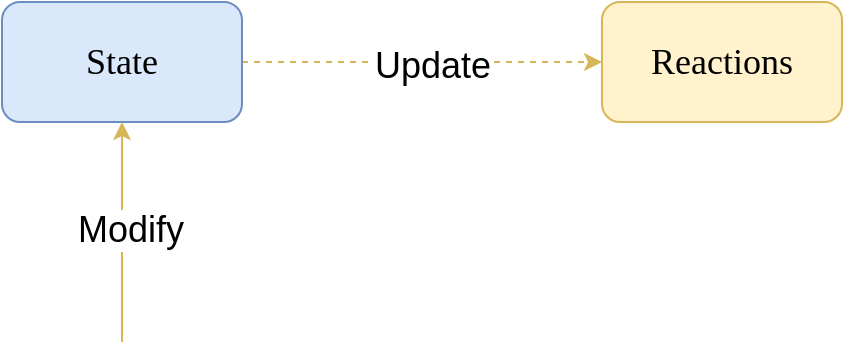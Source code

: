 <mxfile version="12.1.9" type="github" pages="3">
  <diagram id="aMfh76vUlQ8AYSwZjabr" name="sample">
    <mxGraphModel dx="1356" dy="757" grid="1" gridSize="10" guides="1" tooltips="1" connect="1" arrows="1" fold="1" page="1" pageScale="1" pageWidth="827" pageHeight="1169" math="0" shadow="0">
      <root>
        <mxCell id="0"/>
        <mxCell id="1" parent="0"/>
        <mxCell id="2MqLXOBYYgQCPvopz6Hl-5" style="edgeStyle=orthogonalEdgeStyle;rounded=0;orthogonalLoop=1;jettySize=auto;html=1;exitX=1;exitY=0.5;exitDx=0;exitDy=0;fontFamily=Lucida Console;fontSize=18;dashed=1;fillColor=#fff2cc;strokeColor=#d6b656;" parent="1" source="2MqLXOBYYgQCPvopz6Hl-2" target="2MqLXOBYYgQCPvopz6Hl-3" edge="1">
          <mxGeometry relative="1" as="geometry"/>
        </mxCell>
        <mxCell id="DBXxpNOoT8oSwIAlbKH6-3" value="Update" style="text;html=1;resizable=0;points=[];align=center;verticalAlign=middle;labelBackgroundColor=#ffffff;fontSize=18;fontFamily=Helvetica;" parent="2MqLXOBYYgQCPvopz6Hl-5" vertex="1" connectable="0">
          <mxGeometry x="0.056" y="-2" relative="1" as="geometry">
            <mxPoint as="offset"/>
          </mxGeometry>
        </mxCell>
        <mxCell id="2MqLXOBYYgQCPvopz6Hl-2" value="State" style="rounded=1;whiteSpace=wrap;html=1;fontFamily=Lucida Console;fontSize=18;fillColor=#dae8fc;strokeColor=#6c8ebf;" parent="1" vertex="1">
          <mxGeometry x="230" y="220" width="120" height="60" as="geometry"/>
        </mxCell>
        <mxCell id="2MqLXOBYYgQCPvopz6Hl-3" value="Reactions" style="rounded=1;whiteSpace=wrap;html=1;fontFamily=Lucida Console;fontSize=18;fillColor=#fff2cc;strokeColor=#d6b656;" parent="1" vertex="1">
          <mxGeometry x="530" y="220" width="120" height="60" as="geometry"/>
        </mxCell>
        <mxCell id="IRlKnjgerXl5eRk6muX8-1" value="" style="endArrow=classic;html=1;fontFamily=Helvetica;fontSize=18;entryX=0.5;entryY=1;entryDx=0;entryDy=0;fillColor=#fff2cc;strokeColor=#d6b656;" parent="1" target="2MqLXOBYYgQCPvopz6Hl-2" edge="1">
          <mxGeometry width="50" height="50" relative="1" as="geometry">
            <mxPoint x="290" y="390" as="sourcePoint"/>
            <mxPoint x="200" y="330" as="targetPoint"/>
          </mxGeometry>
        </mxCell>
        <mxCell id="IRlKnjgerXl5eRk6muX8-2" value="Modify" style="text;html=1;resizable=0;points=[];align=center;verticalAlign=middle;labelBackgroundColor=#ffffff;fontSize=18;fontFamily=Helvetica;" parent="IRlKnjgerXl5eRk6muX8-1" vertex="1" connectable="0">
          <mxGeometry x="0.018" y="-4" relative="1" as="geometry">
            <mxPoint as="offset"/>
          </mxGeometry>
        </mxCell>
      </root>
    </mxGraphModel>
  </diagram>
  <diagram id="l3YEtgcHDnae8yAg_Tgy" name="complex">
    <mxGraphModel dx="1356" dy="757" grid="1" gridSize="10" guides="1" tooltips="1" connect="1" arrows="1" fold="1" page="1" pageScale="1" pageWidth="1654" pageHeight="2336" math="0" shadow="0">
      <root>
        <mxCell id="LUoadSvIQ4rj653Hsvp3-0"/>
        <mxCell id="LUoadSvIQ4rj653Hsvp3-1" parent="LUoadSvIQ4rj653Hsvp3-0"/>
        <mxCell id="LUoadSvIQ4rj653Hsvp3-5" style="edgeStyle=orthogonalEdgeStyle;rounded=0;orthogonalLoop=1;jettySize=auto;html=1;exitX=1;exitY=0.5;exitDx=0;exitDy=0;fontSize=18;dashed=1;fillColor=#ffe6cc;strokeColor=#d79b00;" parent="LUoadSvIQ4rj653Hsvp3-1" source="LUoadSvIQ4rj653Hsvp3-2" target="LUoadSvIQ4rj653Hsvp3-3" edge="1">
          <mxGeometry relative="1" as="geometry"/>
        </mxCell>
        <mxCell id="LUoadSvIQ4rj653Hsvp3-6" style="edgeStyle=orthogonalEdgeStyle;rounded=0;orthogonalLoop=1;jettySize=auto;html=1;exitX=1;exitY=0.5;exitDx=0;exitDy=0;entryX=0;entryY=0.5;entryDx=0;entryDy=0;fontSize=18;dashed=1;fillColor=#ffe6cc;strokeColor=#d79b00;" parent="LUoadSvIQ4rj653Hsvp3-1" source="LUoadSvIQ4rj653Hsvp3-2" target="LUoadSvIQ4rj653Hsvp3-4" edge="1">
          <mxGeometry relative="1" as="geometry"/>
        </mxCell>
        <mxCell id="LUoadSvIQ4rj653Hsvp3-11" value="Triggle" style="text;html=1;resizable=0;points=[];align=center;verticalAlign=middle;labelBackgroundColor=#ffffff;fontSize=18;" parent="LUoadSvIQ4rj653Hsvp3-6" vertex="1" connectable="0">
          <mxGeometry x="-0.752" y="-2" relative="1" as="geometry">
            <mxPoint x="32" y="-2" as="offset"/>
          </mxGeometry>
        </mxCell>
        <mxCell id="LUoadSvIQ4rj653Hsvp3-2" value="State" style="rounded=1;whiteSpace=wrap;html=1;fontSize=18;fillColor=#dae8fc;strokeColor=#6c8ebf;" parent="LUoadSvIQ4rj653Hsvp3-1" vertex="1">
          <mxGeometry x="280" y="275" width="120" height="60" as="geometry"/>
        </mxCell>
        <mxCell id="LUoadSvIQ4rj653Hsvp3-9" style="edgeStyle=orthogonalEdgeStyle;rounded=0;orthogonalLoop=1;jettySize=auto;html=1;exitX=0.5;exitY=1;exitDx=0;exitDy=0;entryX=1;entryY=0.5;entryDx=0;entryDy=0;fontSize=18;fillColor=#ffe6cc;strokeColor=#d79b00;" parent="LUoadSvIQ4rj653Hsvp3-1" source="LUoadSvIQ4rj653Hsvp3-3" target="LUoadSvIQ4rj653Hsvp3-7" edge="1">
          <mxGeometry relative="1" as="geometry"/>
        </mxCell>
        <mxCell id="LUoadSvIQ4rj653Hsvp3-15" value="Events&lt;br&gt;e.g. click button" style="text;html=1;resizable=0;points=[];align=center;verticalAlign=middle;labelBackgroundColor=#ffffff;fontSize=18;" parent="LUoadSvIQ4rj653Hsvp3-9" vertex="1" connectable="0">
          <mxGeometry x="-0.551" y="-1" relative="1" as="geometry">
            <mxPoint as="offset"/>
          </mxGeometry>
        </mxCell>
        <mxCell id="LUoadSvIQ4rj653Hsvp3-3" value="Reactions" style="rounded=1;whiteSpace=wrap;html=1;fontSize=18;fillColor=#ffe6cc;strokeColor=#d79b00;" parent="LUoadSvIQ4rj653Hsvp3-1" vertex="1">
          <mxGeometry x="720" y="275" width="160" height="60" as="geometry"/>
        </mxCell>
        <mxCell id="LUoadSvIQ4rj653Hsvp3-10" style="edgeStyle=orthogonalEdgeStyle;rounded=0;orthogonalLoop=1;jettySize=auto;html=1;exitX=0.5;exitY=1;exitDx=0;exitDy=0;fontSize=18;dashed=1;fillColor=#ffe6cc;strokeColor=#d79b00;" parent="LUoadSvIQ4rj653Hsvp3-1" source="LUoadSvIQ4rj653Hsvp3-4" target="LUoadSvIQ4rj653Hsvp3-3" edge="1">
          <mxGeometry relative="1" as="geometry"/>
        </mxCell>
        <mxCell id="LUoadSvIQ4rj653Hsvp3-4" value="Computed values" style="rounded=1;whiteSpace=wrap;html=1;fontSize=18;fillColor=#d5e8d4;strokeColor=#82b366;" parent="LUoadSvIQ4rj653Hsvp3-1" vertex="1">
          <mxGeometry x="715" y="125" width="170" height="60" as="geometry"/>
        </mxCell>
        <mxCell id="LUoadSvIQ4rj653Hsvp3-8" style="rounded=0;orthogonalLoop=1;jettySize=auto;html=1;exitX=0;exitY=0.5;exitDx=0;exitDy=0;fontSize=18;entryX=0.5;entryY=1;entryDx=0;entryDy=0;edgeStyle=orthogonalEdgeStyle;fillColor=#ffe6cc;strokeColor=#d79b00;" parent="LUoadSvIQ4rj653Hsvp3-1" source="LUoadSvIQ4rj653Hsvp3-7" target="LUoadSvIQ4rj653Hsvp3-2" edge="1">
          <mxGeometry relative="1" as="geometry">
            <mxPoint x="430" y="410" as="targetPoint"/>
          </mxGeometry>
        </mxCell>
        <mxCell id="LUoadSvIQ4rj653Hsvp3-18" value="Modify" style="text;html=1;resizable=0;points=[];align=center;verticalAlign=middle;labelBackgroundColor=#ffffff;fontSize=18;" parent="LUoadSvIQ4rj653Hsvp3-8" vertex="1" connectable="0">
          <mxGeometry x="0.046" y="-56" relative="1" as="geometry">
            <mxPoint as="offset"/>
          </mxGeometry>
        </mxCell>
        <mxCell id="LUoadSvIQ4rj653Hsvp3-16" style="edgeStyle=orthogonalEdgeStyle;rounded=0;orthogonalLoop=1;jettySize=auto;html=1;fontSize=18;entryX=0.5;entryY=1;entryDx=0;entryDy=0;fillColor=#ffe6cc;strokeColor=#d79b00;" parent="LUoadSvIQ4rj653Hsvp3-1" target="LUoadSvIQ4rj653Hsvp3-7" edge="1">
          <mxGeometry relative="1" as="geometry">
            <mxPoint x="550" y="577" as="targetPoint"/>
            <mxPoint x="550" y="627" as="sourcePoint"/>
            <Array as="points">
              <mxPoint x="550" y="557"/>
            </Array>
          </mxGeometry>
        </mxCell>
        <mxCell id="LUoadSvIQ4rj653Hsvp3-17" value="Events&lt;br&gt;e.g. network response, setTimeout" style="text;html=1;resizable=0;points=[];align=center;verticalAlign=middle;labelBackgroundColor=#ffffff;fontSize=18;" parent="LUoadSvIQ4rj653Hsvp3-16" vertex="1" connectable="0">
          <mxGeometry x="0.2" y="-3" relative="1" as="geometry">
            <mxPoint x="-3" y="14" as="offset"/>
          </mxGeometry>
        </mxCell>
        <mxCell id="LUoadSvIQ4rj653Hsvp3-7" value="Actions" style="rounded=1;whiteSpace=wrap;html=1;fontSize=18;fillColor=#f5f5f5;strokeColor=#666666;fontColor=#333333;" parent="LUoadSvIQ4rj653Hsvp3-1" vertex="1">
          <mxGeometry x="490" y="427" width="120" height="60" as="geometry"/>
        </mxCell>
        <mxCell id="LUoadSvIQ4rj653Hsvp3-14" value="Triggle" style="text;html=1;resizable=0;points=[];align=center;verticalAlign=middle;labelBackgroundColor=#ffffff;fontSize=18;" parent="LUoadSvIQ4rj653Hsvp3-1" vertex="1" connectable="0">
          <mxGeometry x="800" y="230" as="geometry">
            <mxPoint as="offset"/>
          </mxGeometry>
        </mxCell>
        <mxCell id="LUoadSvIQ4rj653Hsvp3-19" value="" style="rounded=0;whiteSpace=wrap;html=1;fontSize=18;fillColor=none;strokeColor=#82b366;dashed=1;" parent="LUoadSvIQ4rj653Hsvp3-1" vertex="1">
          <mxGeometry x="690" y="70" width="220" height="280" as="geometry"/>
        </mxCell>
        <mxCell id="LUoadSvIQ4rj653Hsvp3-20" value="Derivations" style="text;html=1;resizable=0;points=[];autosize=1;align=left;verticalAlign=top;spacingTop=-4;fontSize=18;fontStyle=0;fontFamily=Helvetica;" parent="LUoadSvIQ4rj653Hsvp3-1" vertex="1">
          <mxGeometry x="745" y="80" width="110" height="20" as="geometry"/>
        </mxCell>
      </root>
    </mxGraphModel>
  </diagram>
  <diagram id="SOGkcCkIrzifAXLzgn62" name="derivations">
    <mxGraphModel dx="1356" dy="757" grid="1" gridSize="10" guides="1" tooltips="1" connect="1" arrows="1" fold="1" page="1" pageScale="1" pageWidth="1654" pageHeight="2336" math="0" shadow="0">
      <root>
        <mxCell id="lZOKly_FMe9_WaeAPnxs-0"/>
        <mxCell id="lZOKly_FMe9_WaeAPnxs-1" parent="lZOKly_FMe9_WaeAPnxs-0"/>
      </root>
    </mxGraphModel>
  </diagram>
</mxfile>
